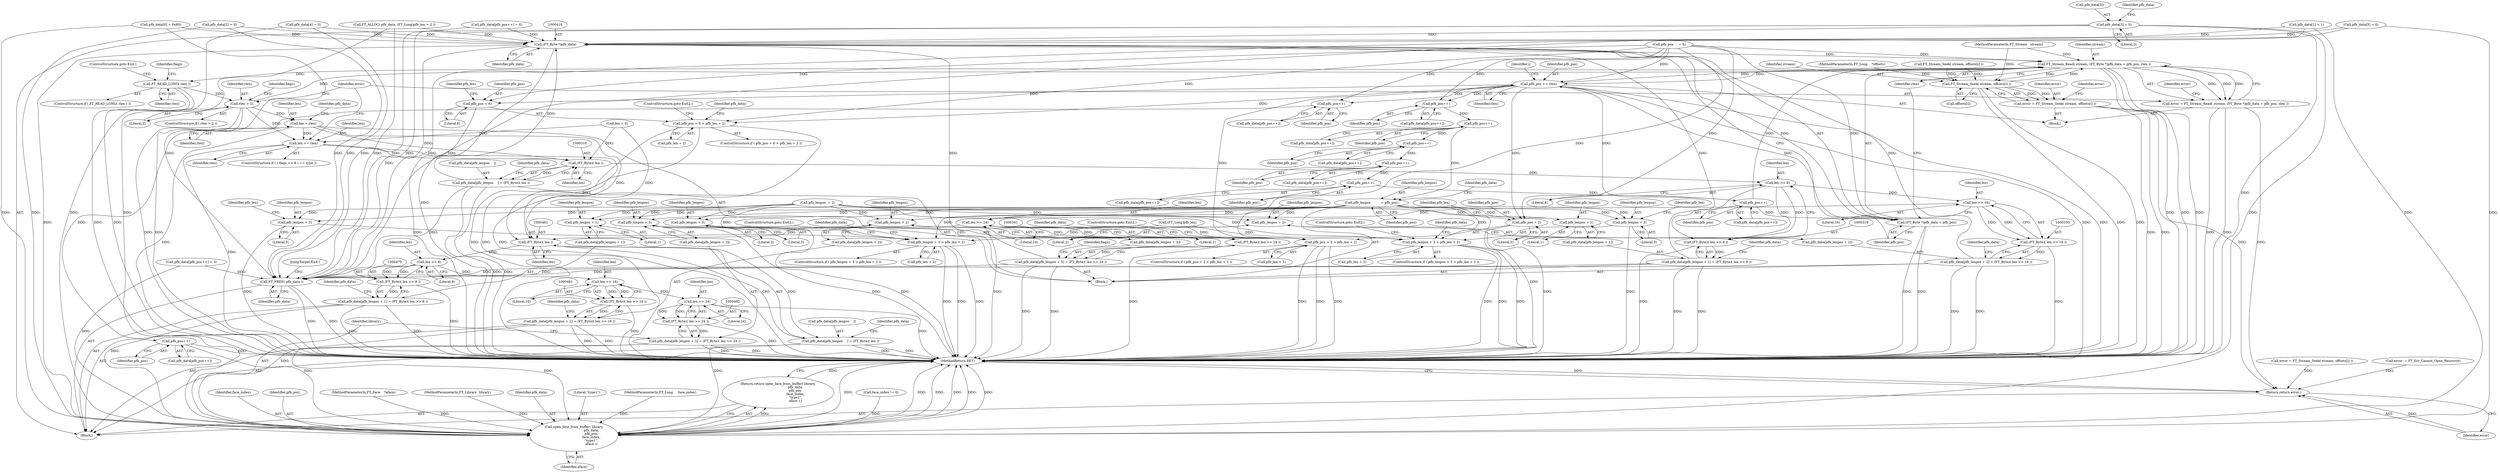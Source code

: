 digraph "0_savannah_b2ea64bcc6c385a8e8318f9c759450a07df58b6d@array" {
"1000207" [label="(Call,pfb_data[3] = 0)"];
"1000415" [label="(Call,(FT_Byte *)pfb_data)"];
"1000412" [label="(Call,FT_Stream_Read( stream, (FT_Byte *)pfb_data + pfb_pos, rlen ))"];
"1000246" [label="(Call,FT_Stream_Seek( stream, offsets[i] ))"];
"1000244" [label="(Call,error = FT_Stream_Seek( stream, offsets[i] ))"];
"1000508" [label="(Return,return error;)"];
"1000255" [label="(Call,FT_READ_LONG( rlen ))"];
"1000282" [label="(Call,rlen > 2)"];
"1000291" [label="(Call,len += rlen)"];
"1000309" [label="(Call,(FT_Byte)( len ))"];
"1000305" [label="(Call,pfb_data[pfb_lenpos    ] = (FT_Byte)( len ))"];
"1000505" [label="(Call,FT_FREE( pfb_data ))"];
"1000320" [label="(Call,len >> 8)"];
"1000318" [label="(Call,(FT_Byte)( len >> 8 ))"];
"1000312" [label="(Call,pfb_data[pfb_lenpos + 1] = (FT_Byte)( len >> 8 ))"];
"1000331" [label="(Call,len >> 16)"];
"1000329" [label="(Call,(FT_Byte)( len >> 16 ))"];
"1000323" [label="(Call,pfb_data[pfb_lenpos + 2] = (FT_Byte)( len >> 16 ))"];
"1000342" [label="(Call,len >> 24)"];
"1000340" [label="(Call,(FT_Byte)( len >> 24 ))"];
"1000334" [label="(Call,pfb_data[pfb_lenpos + 3] = (FT_Byte)( len >> 24 ))"];
"1000460" [label="(Call,(FT_Byte)( len ))"];
"1000456" [label="(Call,pfb_data[pfb_lenpos    ] = (FT_Byte)( len ))"];
"1000497" [label="(Call,open_face_from_buffer( library,\n                                  pfb_data,\n                                  pfb_pos,\n                                  face_index,\n                                  \"type1\",\n                                  aface ))"];
"1000496" [label="(Return,return open_face_from_buffer( library,\n                                  pfb_data,\n                                  pfb_pos,\n                                  face_index,\n                                  \"type1\",\n                                  aface );)"];
"1000471" [label="(Call,len >> 8)"];
"1000469" [label="(Call,(FT_Byte)( len >> 8 ))"];
"1000463" [label="(Call,pfb_data[pfb_lenpos + 1] = (FT_Byte)( len >> 8 ))"];
"1000482" [label="(Call,len >> 16)"];
"1000480" [label="(Call,(FT_Byte)( len >> 16 ))"];
"1000474" [label="(Call,pfb_data[pfb_lenpos + 2] = (FT_Byte)( len >> 16 ))"];
"1000493" [label="(Call,len >> 24)"];
"1000491" [label="(Call,(FT_Byte)( len >> 24 ))"];
"1000485" [label="(Call,pfb_data[pfb_lenpos + 3] = (FT_Byte)( len >> 24 ))"];
"1000372" [label="(Call,len = rlen)"];
"1000410" [label="(Call,error = FT_Stream_Read( stream, (FT_Byte *)pfb_data + pfb_pos, rlen ))"];
"1000423" [label="(Call,pfb_pos += rlen)"];
"1000353" [label="(Call,pfb_pos + 6 > pfb_len + 2)"];
"1000354" [label="(Call,pfb_pos + 6)"];
"1000364" [label="(Call,pfb_pos++)"];
"1000378" [label="(Call,pfb_pos++)"];
"1000383" [label="(Call,pfb_lenpos          = pfb_pos)"];
"1000297" [label="(Call,pfb_lenpos + 3 > pfb_len + 2)"];
"1000298" [label="(Call,pfb_lenpos + 3)"];
"1000315" [label="(Call,pfb_lenpos + 1)"];
"1000326" [label="(Call,pfb_lenpos + 2)"];
"1000337" [label="(Call,pfb_lenpos + 3)"];
"1000448" [label="(Call,pfb_lenpos + 3 > pfb_len + 2)"];
"1000449" [label="(Call,pfb_lenpos + 3)"];
"1000466" [label="(Call,pfb_lenpos + 1)"];
"1000477" [label="(Call,pfb_lenpos + 2)"];
"1000488" [label="(Call,pfb_lenpos + 3)"];
"1000389" [label="(Call,pfb_pos++)"];
"1000395" [label="(Call,pfb_pos++)"];
"1000401" [label="(Call,pfb_pos++)"];
"1000407" [label="(Call,pfb_pos++)"];
"1000414" [label="(Call,(FT_Byte *)pfb_data + pfb_pos)"];
"1000427" [label="(Call,pfb_pos + 2 > pfb_len + 2)"];
"1000428" [label="(Call,pfb_pos + 2)"];
"1000438" [label="(Call,pfb_pos++)"];
"1000444" [label="(Call,pfb_pos++)"];
"1000334" [label="(Call,pfb_data[pfb_lenpos + 3] = (FT_Byte)( len >> 24 ))"];
"1000441" [label="(Call,pfb_data[pfb_pos++] = 3)"];
"1000457" [label="(Call,pfb_data[pfb_lenpos    ])"];
"1000487" [label="(Identifier,pfb_data)"];
"1000389" [label="(Call,pfb_pos++)"];
"1000211" [label="(Literal,0)"];
"1000246" [label="(Call,FT_Stream_Seek( stream, offsets[i] ))"];
"1000336" [label="(Identifier,pfb_data)"];
"1000484" [label="(Literal,16)"];
"1000243" [label="(Block,)"];
"1000293" [label="(Identifier,rlen)"];
"1000202" [label="(Call,pfb_data[2] = 0)"];
"1000339" [label="(Literal,3)"];
"1000466" [label="(Call,pfb_lenpos + 1)"];
"1000325" [label="(Identifier,pfb_data)"];
"1000436" [label="(Call,pfb_data[pfb_pos++])"];
"1000208" [label="(Call,pfb_data[3])"];
"1000298" [label="(Call,pfb_lenpos + 3)"];
"1000418" [label="(Identifier,pfb_pos)"];
"1000333" [label="(Literal,16)"];
"1000358" [label="(Identifier,pfb_len)"];
"1000402" [label="(Identifier,pfb_pos)"];
"1000431" [label="(Call,pfb_len + 2)"];
"1000324" [label="(Call,pfb_data[pfb_lenpos + 2])"];
"1000427" [label="(Call,pfb_pos + 2 > pfb_len + 2)"];
"1000453" [label="(Identifier,pfb_len)"];
"1000448" [label="(Call,pfb_lenpos + 3 > pfb_len + 2)"];
"1000296" [label="(ControlStructure,if ( pfb_lenpos + 3 > pfb_len + 2 ))"];
"1000404" [label="(Call,pfb_data[pfb_pos++] = 0)"];
"1000390" [label="(Identifier,pfb_pos)"];
"1000469" [label="(Call,(FT_Byte)( len >> 8 ))"];
"1000315" [label="(Call,pfb_lenpos + 1)"];
"1000378" [label="(Call,pfb_pos++)"];
"1000302" [label="(Identifier,pfb_len)"];
"1000284" [label="(Literal,2)"];
"1000497" [label="(Call,open_face_from_buffer( library,\n                                  pfb_data,\n                                  pfb_pos,\n                                  face_index,\n                                  \"type1\",\n                                  aface ))"];
"1000485" [label="(Call,pfb_data[pfb_lenpos + 3] = (FT_Byte)( len >> 24 ))"];
"1000458" [label="(Identifier,pfb_data)"];
"1000332" [label="(Identifier,len)"];
"1000444" [label="(Call,pfb_pos++)"];
"1000225" [label="(Call,pfb_lenpos  = 2)"];
"1000285" [label="(ControlStructure,if ( ( flags >> 8 ) == type ))"];
"1000493" [label="(Call,len >> 24)"];
"1000331" [label="(Call,len >> 16)"];
"1000342" [label="(Call,len >> 24)"];
"1000343" [label="(Identifier,len)"];
"1000257" [label="(ControlStructure,goto Exit;)"];
"1000112" [label="(MethodParameterIn,FT_Long    *offsets)"];
"1000501" [label="(Identifier,face_index)"];
"1000483" [label="(Identifier,len)"];
"1000338" [label="(Identifier,pfb_lenpos)"];
"1000489" [label="(Identifier,pfb_lenpos)"];
"1000460" [label="(Call,(FT_Byte)( len ))"];
"1000357" [label="(Call,pfb_len + 2)"];
"1000306" [label="(Call,pfb_data[pfb_lenpos    ])"];
"1000388" [label="(Identifier,pfb_data)"];
"1000491" [label="(Call,(FT_Byte)( len >> 24 ))"];
"1000500" [label="(Identifier,pfb_pos)"];
"1000322" [label="(Literal,8)"];
"1000291" [label="(Call,len += rlen)"];
"1000118" [label="(Call,error  = FT_Err_Cannot_Open_Resource)"];
"1000297" [label="(Call,pfb_lenpos + 3 > pfb_len + 2)"];
"1000311" [label="(Identifier,len)"];
"1000317" [label="(Literal,1)"];
"1000374" [label="(Identifier,rlen)"];
"1000432" [label="(Identifier,pfb_len)"];
"1000477" [label="(Call,pfb_lenpos + 2)"];
"1000387" [label="(Call,pfb_data[pfb_pos++])"];
"1000212" [label="(Call,pfb_data[4] = 0)"];
"1000451" [label="(Literal,3)"];
"1000467" [label="(Identifier,pfb_lenpos)"];
"1000283" [label="(Identifier,rlen)"];
"1000288" [label="(Identifier,flags)"];
"1000401" [label="(Call,pfb_pos++)"];
"1000312" [label="(Call,pfb_data[pfb_lenpos + 1] = (FT_Byte)( len >> 8 ))"];
"1000480" [label="(Call,(FT_Byte)( len >> 16 ))"];
"1000115" [label="(MethodParameterIn,FT_Face    *aface)"];
"1000450" [label="(Identifier,pfb_lenpos)"];
"1000110" [label="(MethodParameterIn,FT_Library  library)"];
"1000352" [label="(ControlStructure,if ( pfb_pos + 6 > pfb_len + 2 ))"];
"1000471" [label="(Call,len >> 8)"];
"1000499" [label="(Identifier,pfb_data)"];
"1000301" [label="(Call,pfb_len + 2)"];
"1000248" [label="(Call,offsets[i])"];
"1000166" [label="(Call,FT_Stream_Seek( stream, offsets[i] ))"];
"1000486" [label="(Call,pfb_data[pfb_lenpos + 3])"];
"1000354" [label="(Call,pfb_pos + 6)"];
"1000299" [label="(Identifier,pfb_lenpos)"];
"1000116" [label="(Block,)"];
"1000376" [label="(Call,pfb_data[pfb_pos++])"];
"1000184" [label="(Call,FT_ALLOC( pfb_data, (FT_Long)pfb_len + 2 ))"];
"1000507" [label="(JumpTarget,Exit:)"];
"1000472" [label="(Identifier,len)"];
"1000428" [label="(Call,pfb_pos + 2)"];
"1000318" [label="(Call,(FT_Byte)( len >> 8 ))"];
"1000465" [label="(Identifier,pfb_data)"];
"1000197" [label="(Call,pfb_data[1] = 1)"];
"1000476" [label="(Identifier,pfb_data)"];
"1000305" [label="(Call,pfb_data[pfb_lenpos    ] = (FT_Byte)( len ))"];
"1000445" [label="(Identifier,pfb_pos)"];
"1000439" [label="(Identifier,pfb_pos)"];
"1000214" [label="(Identifier,pfb_data)"];
"1000353" [label="(Call,pfb_pos + 6 > pfb_len + 2)"];
"1000464" [label="(Call,pfb_data[pfb_lenpos + 1])"];
"1000335" [label="(Call,pfb_data[pfb_lenpos + 3])"];
"1000385" [label="(Identifier,pfb_pos)"];
"1000314" [label="(Identifier,pfb_data)"];
"1000217" [label="(Call,pfb_data[5] = 0)"];
"1000255" [label="(Call,FT_READ_LONG( rlen ))"];
"1000111" [label="(MethodParameterIn,FT_Stream   stream)"];
"1000426" [label="(ControlStructure,if ( pfb_pos + 2 > pfb_len + 2 ))"];
"1000473" [label="(Literal,8)"];
"1000254" [label="(ControlStructure,if ( FT_READ_LONG( rlen ) ))"];
"1000463" [label="(Call,pfb_data[pfb_lenpos + 1] = (FT_Byte)( len >> 8 ))"];
"1000494" [label="(Identifier,len)"];
"1000323" [label="(Call,pfb_data[pfb_lenpos + 2] = (FT_Byte)( len >> 16 ))"];
"1000468" [label="(Literal,1)"];
"1000282" [label="(Call,rlen > 2)"];
"1000295" [label="(Block,)"];
"1000300" [label="(Literal,3)"];
"1000320" [label="(Call,len >> 8)"];
"1000412" [label="(Call,FT_Stream_Read( stream, (FT_Byte *)pfb_data + pfb_pos, rlen ))"];
"1000307" [label="(Identifier,pfb_data)"];
"1000244" [label="(Call,error = FT_Stream_Seek( stream, offsets[i] ))"];
"1000423" [label="(Call,pfb_pos += rlen)"];
"1000419" [label="(Identifier,rlen)"];
"1000328" [label="(Literal,2)"];
"1000379" [label="(Identifier,pfb_pos)"];
"1000363" [label="(Identifier,pfb_data)"];
"1000281" [label="(ControlStructure,if ( rlen > 2 ))"];
"1000434" [label="(ControlStructure,goto Exit2;)"];
"1000326" [label="(Call,pfb_lenpos + 2)"];
"1000247" [label="(Identifier,stream)"];
"1000313" [label="(Call,pfb_data[pfb_lenpos + 1])"];
"1000414" [label="(Call,(FT_Byte *)pfb_data + pfb_pos)"];
"1000260" [label="(Identifier,flags)"];
"1000292" [label="(Identifier,len)"];
"1000503" [label="(Identifier,aface)"];
"1000252" [label="(Identifier,error)"];
"1000242" [label="(Identifier,i)"];
"1000456" [label="(Call,pfb_data[pfb_lenpos    ] = (FT_Byte)( len ))"];
"1000384" [label="(Identifier,pfb_lenpos)"];
"1000222" [label="(Call,pfb_pos     = 6)"];
"1000475" [label="(Call,pfb_data[pfb_lenpos + 2])"];
"1000340" [label="(Call,(FT_Byte)( len >> 24 ))"];
"1000474" [label="(Call,pfb_data[pfb_lenpos + 2] = (FT_Byte)( len >> 16 ))"];
"1000373" [label="(Identifier,len)"];
"1000355" [label="(Identifier,pfb_pos)"];
"1000187" [label="(Call,(FT_Long)pfb_len)"];
"1000417" [label="(Identifier,pfb_data)"];
"1000506" [label="(Identifier,pfb_data)"];
"1000344" [label="(Literal,24)"];
"1000430" [label="(Literal,2)"];
"1000372" [label="(Call,len = rlen)"];
"1000327" [label="(Identifier,pfb_lenpos)"];
"1000425" [label="(Identifier,rlen)"];
"1000393" [label="(Call,pfb_data[pfb_pos++])"];
"1000348" [label="(Identifier,flags)"];
"1000164" [label="(Call,error = FT_Stream_Seek( stream, offsets[i] ))"];
"1000377" [label="(Identifier,pfb_data)"];
"1000396" [label="(Identifier,pfb_pos)"];
"1000452" [label="(Call,pfb_len + 2)"];
"1000360" [label="(ControlStructure,goto Exit2;)"];
"1000316" [label="(Identifier,pfb_lenpos)"];
"1000505" [label="(Call,FT_FREE( pfb_data ))"];
"1000502" [label="(Literal,\"type1\")"];
"1000362" [label="(Call,pfb_data[pfb_pos++])"];
"1000424" [label="(Identifier,pfb_pos)"];
"1000498" [label="(Identifier,library)"];
"1000321" [label="(Identifier,len)"];
"1000438" [label="(Call,pfb_pos++)"];
"1000478" [label="(Identifier,pfb_lenpos)"];
"1000482" [label="(Call,len >> 16)"];
"1000207" [label="(Call,pfb_data[3] = 0)"];
"1000510" [label="(MethodReturn,RET)"];
"1000114" [label="(MethodParameterIn,FT_Long     face_index)"];
"1000495" [label="(Literal,24)"];
"1000245" [label="(Identifier,error)"];
"1000447" [label="(ControlStructure,if ( pfb_lenpos + 3 > pfb_len + 2 ))"];
"1000455" [label="(ControlStructure,goto Exit2;)"];
"1000509" [label="(Identifier,error)"];
"1000408" [label="(Identifier,pfb_pos)"];
"1000479" [label="(Literal,2)"];
"1000462" [label="(Identifier,len)"];
"1000437" [label="(Identifier,pfb_data)"];
"1000356" [label="(Literal,6)"];
"1000488" [label="(Call,pfb_lenpos + 3)"];
"1000364" [label="(Call,pfb_pos++)"];
"1000395" [label="(Call,pfb_pos++)"];
"1000256" [label="(Identifier,rlen)"];
"1000399" [label="(Call,pfb_data[pfb_pos++])"];
"1000413" [label="(Identifier,stream)"];
"1000411" [label="(Identifier,error)"];
"1000496" [label="(Return,return open_face_from_buffer( library,\n                                  pfb_data,\n                                  pfb_pos,\n                                  face_index,\n                                  \"type1\",\n                                  aface );)"];
"1000442" [label="(Call,pfb_data[pfb_pos++])"];
"1000410" [label="(Call,error = FT_Stream_Read( stream, (FT_Byte *)pfb_data + pfb_pos, rlen ))"];
"1000407" [label="(Call,pfb_pos++)"];
"1000429" [label="(Identifier,pfb_pos)"];
"1000383" [label="(Call,pfb_lenpos          = pfb_pos)"];
"1000490" [label="(Literal,3)"];
"1000415" [label="(Call,(FT_Byte *)pfb_data)"];
"1000192" [label="(Call,pfb_data[0] = 0x80)"];
"1000228" [label="(Call,len = 0)"];
"1000421" [label="(Identifier,error)"];
"1000304" [label="(ControlStructure,goto Exit2;)"];
"1000329" [label="(Call,(FT_Byte)( len >> 16 ))"];
"1000365" [label="(Identifier,pfb_pos)"];
"1000405" [label="(Call,pfb_data[pfb_pos++])"];
"1000449" [label="(Call,pfb_lenpos + 3)"];
"1000508" [label="(Return,return error;)"];
"1000146" [label="(Call,face_index != 0)"];
"1000337" [label="(Call,pfb_lenpos + 3)"];
"1000309" [label="(Call,(FT_Byte)( len ))"];
"1000207" -> "1000116"  [label="AST: "];
"1000207" -> "1000211"  [label="CFG: "];
"1000208" -> "1000207"  [label="AST: "];
"1000211" -> "1000207"  [label="AST: "];
"1000214" -> "1000207"  [label="CFG: "];
"1000207" -> "1000510"  [label="DDG: "];
"1000207" -> "1000415"  [label="DDG: "];
"1000207" -> "1000497"  [label="DDG: "];
"1000207" -> "1000505"  [label="DDG: "];
"1000415" -> "1000414"  [label="AST: "];
"1000415" -> "1000417"  [label="CFG: "];
"1000416" -> "1000415"  [label="AST: "];
"1000417" -> "1000415"  [label="AST: "];
"1000418" -> "1000415"  [label="CFG: "];
"1000415" -> "1000510"  [label="DDG: "];
"1000415" -> "1000412"  [label="DDG: "];
"1000415" -> "1000414"  [label="DDG: "];
"1000404" -> "1000415"  [label="DDG: "];
"1000184" -> "1000415"  [label="DDG: "];
"1000312" -> "1000415"  [label="DDG: "];
"1000323" -> "1000415"  [label="DDG: "];
"1000334" -> "1000415"  [label="DDG: "];
"1000197" -> "1000415"  [label="DDG: "];
"1000217" -> "1000415"  [label="DDG: "];
"1000202" -> "1000415"  [label="DDG: "];
"1000305" -> "1000415"  [label="DDG: "];
"1000212" -> "1000415"  [label="DDG: "];
"1000192" -> "1000415"  [label="DDG: "];
"1000415" -> "1000497"  [label="DDG: "];
"1000415" -> "1000505"  [label="DDG: "];
"1000412" -> "1000410"  [label="AST: "];
"1000412" -> "1000419"  [label="CFG: "];
"1000413" -> "1000412"  [label="AST: "];
"1000414" -> "1000412"  [label="AST: "];
"1000419" -> "1000412"  [label="AST: "];
"1000410" -> "1000412"  [label="CFG: "];
"1000412" -> "1000510"  [label="DDG: "];
"1000412" -> "1000510"  [label="DDG: "];
"1000412" -> "1000510"  [label="DDG: "];
"1000412" -> "1000246"  [label="DDG: "];
"1000412" -> "1000255"  [label="DDG: "];
"1000412" -> "1000410"  [label="DDG: "];
"1000412" -> "1000410"  [label="DDG: "];
"1000412" -> "1000410"  [label="DDG: "];
"1000246" -> "1000412"  [label="DDG: "];
"1000111" -> "1000412"  [label="DDG: "];
"1000222" -> "1000412"  [label="DDG: "];
"1000407" -> "1000412"  [label="DDG: "];
"1000423" -> "1000412"  [label="DDG: "];
"1000282" -> "1000412"  [label="DDG: "];
"1000412" -> "1000423"  [label="DDG: "];
"1000246" -> "1000244"  [label="AST: "];
"1000246" -> "1000248"  [label="CFG: "];
"1000247" -> "1000246"  [label="AST: "];
"1000248" -> "1000246"  [label="AST: "];
"1000244" -> "1000246"  [label="CFG: "];
"1000246" -> "1000510"  [label="DDG: "];
"1000246" -> "1000510"  [label="DDG: "];
"1000246" -> "1000244"  [label="DDG: "];
"1000246" -> "1000244"  [label="DDG: "];
"1000166" -> "1000246"  [label="DDG: "];
"1000166" -> "1000246"  [label="DDG: "];
"1000111" -> "1000246"  [label="DDG: "];
"1000112" -> "1000246"  [label="DDG: "];
"1000244" -> "1000243"  [label="AST: "];
"1000245" -> "1000244"  [label="AST: "];
"1000252" -> "1000244"  [label="CFG: "];
"1000244" -> "1000510"  [label="DDG: "];
"1000244" -> "1000510"  [label="DDG: "];
"1000244" -> "1000508"  [label="DDG: "];
"1000508" -> "1000116"  [label="AST: "];
"1000508" -> "1000509"  [label="CFG: "];
"1000509" -> "1000508"  [label="AST: "];
"1000510" -> "1000508"  [label="CFG: "];
"1000508" -> "1000510"  [label="DDG: "];
"1000509" -> "1000508"  [label="DDG: "];
"1000410" -> "1000508"  [label="DDG: "];
"1000164" -> "1000508"  [label="DDG: "];
"1000118" -> "1000508"  [label="DDG: "];
"1000255" -> "1000254"  [label="AST: "];
"1000255" -> "1000256"  [label="CFG: "];
"1000256" -> "1000255"  [label="AST: "];
"1000257" -> "1000255"  [label="CFG: "];
"1000260" -> "1000255"  [label="CFG: "];
"1000255" -> "1000510"  [label="DDG: "];
"1000255" -> "1000510"  [label="DDG: "];
"1000255" -> "1000282"  [label="DDG: "];
"1000282" -> "1000281"  [label="AST: "];
"1000282" -> "1000284"  [label="CFG: "];
"1000283" -> "1000282"  [label="AST: "];
"1000284" -> "1000282"  [label="AST: "];
"1000288" -> "1000282"  [label="CFG: "];
"1000411" -> "1000282"  [label="CFG: "];
"1000282" -> "1000510"  [label="DDG: "];
"1000282" -> "1000510"  [label="DDG: "];
"1000282" -> "1000291"  [label="DDG: "];
"1000282" -> "1000372"  [label="DDG: "];
"1000291" -> "1000285"  [label="AST: "];
"1000291" -> "1000293"  [label="CFG: "];
"1000292" -> "1000291"  [label="AST: "];
"1000293" -> "1000291"  [label="AST: "];
"1000411" -> "1000291"  [label="CFG: "];
"1000291" -> "1000510"  [label="DDG: "];
"1000228" -> "1000291"  [label="DDG: "];
"1000372" -> "1000291"  [label="DDG: "];
"1000291" -> "1000309"  [label="DDG: "];
"1000291" -> "1000460"  [label="DDG: "];
"1000309" -> "1000305"  [label="AST: "];
"1000309" -> "1000311"  [label="CFG: "];
"1000310" -> "1000309"  [label="AST: "];
"1000311" -> "1000309"  [label="AST: "];
"1000305" -> "1000309"  [label="CFG: "];
"1000309" -> "1000305"  [label="DDG: "];
"1000228" -> "1000309"  [label="DDG: "];
"1000372" -> "1000309"  [label="DDG: "];
"1000309" -> "1000320"  [label="DDG: "];
"1000305" -> "1000295"  [label="AST: "];
"1000306" -> "1000305"  [label="AST: "];
"1000314" -> "1000305"  [label="CFG: "];
"1000305" -> "1000510"  [label="DDG: "];
"1000305" -> "1000510"  [label="DDG: "];
"1000305" -> "1000505"  [label="DDG: "];
"1000505" -> "1000116"  [label="AST: "];
"1000505" -> "1000506"  [label="CFG: "];
"1000506" -> "1000505"  [label="AST: "];
"1000507" -> "1000505"  [label="CFG: "];
"1000505" -> "1000510"  [label="DDG: "];
"1000505" -> "1000510"  [label="DDG: "];
"1000441" -> "1000505"  [label="DDG: "];
"1000404" -> "1000505"  [label="DDG: "];
"1000184" -> "1000505"  [label="DDG: "];
"1000312" -> "1000505"  [label="DDG: "];
"1000323" -> "1000505"  [label="DDG: "];
"1000334" -> "1000505"  [label="DDG: "];
"1000197" -> "1000505"  [label="DDG: "];
"1000217" -> "1000505"  [label="DDG: "];
"1000202" -> "1000505"  [label="DDG: "];
"1000212" -> "1000505"  [label="DDG: "];
"1000192" -> "1000505"  [label="DDG: "];
"1000320" -> "1000318"  [label="AST: "];
"1000320" -> "1000322"  [label="CFG: "];
"1000321" -> "1000320"  [label="AST: "];
"1000322" -> "1000320"  [label="AST: "];
"1000318" -> "1000320"  [label="CFG: "];
"1000320" -> "1000318"  [label="DDG: "];
"1000320" -> "1000318"  [label="DDG: "];
"1000320" -> "1000331"  [label="DDG: "];
"1000318" -> "1000312"  [label="AST: "];
"1000319" -> "1000318"  [label="AST: "];
"1000312" -> "1000318"  [label="CFG: "];
"1000318" -> "1000510"  [label="DDG: "];
"1000318" -> "1000312"  [label="DDG: "];
"1000312" -> "1000295"  [label="AST: "];
"1000313" -> "1000312"  [label="AST: "];
"1000325" -> "1000312"  [label="CFG: "];
"1000312" -> "1000510"  [label="DDG: "];
"1000312" -> "1000510"  [label="DDG: "];
"1000331" -> "1000329"  [label="AST: "];
"1000331" -> "1000333"  [label="CFG: "];
"1000332" -> "1000331"  [label="AST: "];
"1000333" -> "1000331"  [label="AST: "];
"1000329" -> "1000331"  [label="CFG: "];
"1000331" -> "1000329"  [label="DDG: "];
"1000331" -> "1000329"  [label="DDG: "];
"1000331" -> "1000342"  [label="DDG: "];
"1000329" -> "1000323"  [label="AST: "];
"1000330" -> "1000329"  [label="AST: "];
"1000323" -> "1000329"  [label="CFG: "];
"1000329" -> "1000510"  [label="DDG: "];
"1000329" -> "1000323"  [label="DDG: "];
"1000323" -> "1000295"  [label="AST: "];
"1000324" -> "1000323"  [label="AST: "];
"1000336" -> "1000323"  [label="CFG: "];
"1000323" -> "1000510"  [label="DDG: "];
"1000323" -> "1000510"  [label="DDG: "];
"1000342" -> "1000340"  [label="AST: "];
"1000342" -> "1000344"  [label="CFG: "];
"1000343" -> "1000342"  [label="AST: "];
"1000344" -> "1000342"  [label="AST: "];
"1000340" -> "1000342"  [label="CFG: "];
"1000342" -> "1000510"  [label="DDG: "];
"1000342" -> "1000340"  [label="DDG: "];
"1000342" -> "1000340"  [label="DDG: "];
"1000342" -> "1000460"  [label="DDG: "];
"1000340" -> "1000334"  [label="AST: "];
"1000341" -> "1000340"  [label="AST: "];
"1000334" -> "1000340"  [label="CFG: "];
"1000340" -> "1000510"  [label="DDG: "];
"1000340" -> "1000334"  [label="DDG: "];
"1000334" -> "1000295"  [label="AST: "];
"1000335" -> "1000334"  [label="AST: "];
"1000348" -> "1000334"  [label="CFG: "];
"1000334" -> "1000510"  [label="DDG: "];
"1000334" -> "1000510"  [label="DDG: "];
"1000460" -> "1000456"  [label="AST: "];
"1000460" -> "1000462"  [label="CFG: "];
"1000461" -> "1000460"  [label="AST: "];
"1000462" -> "1000460"  [label="AST: "];
"1000456" -> "1000460"  [label="CFG: "];
"1000460" -> "1000456"  [label="DDG: "];
"1000228" -> "1000460"  [label="DDG: "];
"1000372" -> "1000460"  [label="DDG: "];
"1000460" -> "1000471"  [label="DDG: "];
"1000456" -> "1000116"  [label="AST: "];
"1000457" -> "1000456"  [label="AST: "];
"1000465" -> "1000456"  [label="CFG: "];
"1000456" -> "1000510"  [label="DDG: "];
"1000456" -> "1000510"  [label="DDG: "];
"1000456" -> "1000497"  [label="DDG: "];
"1000497" -> "1000496"  [label="AST: "];
"1000497" -> "1000503"  [label="CFG: "];
"1000498" -> "1000497"  [label="AST: "];
"1000499" -> "1000497"  [label="AST: "];
"1000500" -> "1000497"  [label="AST: "];
"1000501" -> "1000497"  [label="AST: "];
"1000502" -> "1000497"  [label="AST: "];
"1000503" -> "1000497"  [label="AST: "];
"1000496" -> "1000497"  [label="CFG: "];
"1000497" -> "1000510"  [label="DDG: "];
"1000497" -> "1000510"  [label="DDG: "];
"1000497" -> "1000510"  [label="DDG: "];
"1000497" -> "1000510"  [label="DDG: "];
"1000497" -> "1000510"  [label="DDG: "];
"1000497" -> "1000510"  [label="DDG: "];
"1000497" -> "1000496"  [label="DDG: "];
"1000110" -> "1000497"  [label="DDG: "];
"1000184" -> "1000497"  [label="DDG: "];
"1000474" -> "1000497"  [label="DDG: "];
"1000463" -> "1000497"  [label="DDG: "];
"1000197" -> "1000497"  [label="DDG: "];
"1000441" -> "1000497"  [label="DDG: "];
"1000485" -> "1000497"  [label="DDG: "];
"1000217" -> "1000497"  [label="DDG: "];
"1000202" -> "1000497"  [label="DDG: "];
"1000212" -> "1000497"  [label="DDG: "];
"1000192" -> "1000497"  [label="DDG: "];
"1000444" -> "1000497"  [label="DDG: "];
"1000146" -> "1000497"  [label="DDG: "];
"1000114" -> "1000497"  [label="DDG: "];
"1000115" -> "1000497"  [label="DDG: "];
"1000496" -> "1000116"  [label="AST: "];
"1000510" -> "1000496"  [label="CFG: "];
"1000496" -> "1000510"  [label="DDG: "];
"1000471" -> "1000469"  [label="AST: "];
"1000471" -> "1000473"  [label="CFG: "];
"1000472" -> "1000471"  [label="AST: "];
"1000473" -> "1000471"  [label="AST: "];
"1000469" -> "1000471"  [label="CFG: "];
"1000471" -> "1000469"  [label="DDG: "];
"1000471" -> "1000469"  [label="DDG: "];
"1000471" -> "1000482"  [label="DDG: "];
"1000469" -> "1000463"  [label="AST: "];
"1000470" -> "1000469"  [label="AST: "];
"1000463" -> "1000469"  [label="CFG: "];
"1000469" -> "1000510"  [label="DDG: "];
"1000469" -> "1000463"  [label="DDG: "];
"1000463" -> "1000116"  [label="AST: "];
"1000464" -> "1000463"  [label="AST: "];
"1000476" -> "1000463"  [label="CFG: "];
"1000463" -> "1000510"  [label="DDG: "];
"1000463" -> "1000510"  [label="DDG: "];
"1000482" -> "1000480"  [label="AST: "];
"1000482" -> "1000484"  [label="CFG: "];
"1000483" -> "1000482"  [label="AST: "];
"1000484" -> "1000482"  [label="AST: "];
"1000480" -> "1000482"  [label="CFG: "];
"1000482" -> "1000480"  [label="DDG: "];
"1000482" -> "1000480"  [label="DDG: "];
"1000482" -> "1000493"  [label="DDG: "];
"1000480" -> "1000474"  [label="AST: "];
"1000481" -> "1000480"  [label="AST: "];
"1000474" -> "1000480"  [label="CFG: "];
"1000480" -> "1000510"  [label="DDG: "];
"1000480" -> "1000474"  [label="DDG: "];
"1000474" -> "1000116"  [label="AST: "];
"1000475" -> "1000474"  [label="AST: "];
"1000487" -> "1000474"  [label="CFG: "];
"1000474" -> "1000510"  [label="DDG: "];
"1000474" -> "1000510"  [label="DDG: "];
"1000493" -> "1000491"  [label="AST: "];
"1000493" -> "1000495"  [label="CFG: "];
"1000494" -> "1000493"  [label="AST: "];
"1000495" -> "1000493"  [label="AST: "];
"1000491" -> "1000493"  [label="CFG: "];
"1000493" -> "1000510"  [label="DDG: "];
"1000493" -> "1000491"  [label="DDG: "];
"1000493" -> "1000491"  [label="DDG: "];
"1000491" -> "1000485"  [label="AST: "];
"1000492" -> "1000491"  [label="AST: "];
"1000485" -> "1000491"  [label="CFG: "];
"1000491" -> "1000510"  [label="DDG: "];
"1000491" -> "1000485"  [label="DDG: "];
"1000485" -> "1000116"  [label="AST: "];
"1000486" -> "1000485"  [label="AST: "];
"1000498" -> "1000485"  [label="CFG: "];
"1000485" -> "1000510"  [label="DDG: "];
"1000485" -> "1000510"  [label="DDG: "];
"1000372" -> "1000295"  [label="AST: "];
"1000372" -> "1000374"  [label="CFG: "];
"1000373" -> "1000372"  [label="AST: "];
"1000374" -> "1000372"  [label="AST: "];
"1000377" -> "1000372"  [label="CFG: "];
"1000372" -> "1000510"  [label="DDG: "];
"1000410" -> "1000243"  [label="AST: "];
"1000411" -> "1000410"  [label="AST: "];
"1000421" -> "1000410"  [label="CFG: "];
"1000410" -> "1000510"  [label="DDG: "];
"1000410" -> "1000510"  [label="DDG: "];
"1000423" -> "1000243"  [label="AST: "];
"1000423" -> "1000425"  [label="CFG: "];
"1000424" -> "1000423"  [label="AST: "];
"1000425" -> "1000423"  [label="AST: "];
"1000242" -> "1000423"  [label="CFG: "];
"1000423" -> "1000510"  [label="DDG: "];
"1000423" -> "1000510"  [label="DDG: "];
"1000423" -> "1000353"  [label="DDG: "];
"1000423" -> "1000354"  [label="DDG: "];
"1000423" -> "1000364"  [label="DDG: "];
"1000423" -> "1000414"  [label="DDG: "];
"1000222" -> "1000423"  [label="DDG: "];
"1000407" -> "1000423"  [label="DDG: "];
"1000423" -> "1000427"  [label="DDG: "];
"1000423" -> "1000428"  [label="DDG: "];
"1000423" -> "1000438"  [label="DDG: "];
"1000353" -> "1000352"  [label="AST: "];
"1000353" -> "1000357"  [label="CFG: "];
"1000354" -> "1000353"  [label="AST: "];
"1000357" -> "1000353"  [label="AST: "];
"1000360" -> "1000353"  [label="CFG: "];
"1000363" -> "1000353"  [label="CFG: "];
"1000353" -> "1000510"  [label="DDG: "];
"1000353" -> "1000510"  [label="DDG: "];
"1000353" -> "1000510"  [label="DDG: "];
"1000222" -> "1000353"  [label="DDG: "];
"1000354" -> "1000356"  [label="CFG: "];
"1000355" -> "1000354"  [label="AST: "];
"1000356" -> "1000354"  [label="AST: "];
"1000358" -> "1000354"  [label="CFG: "];
"1000354" -> "1000510"  [label="DDG: "];
"1000222" -> "1000354"  [label="DDG: "];
"1000364" -> "1000362"  [label="AST: "];
"1000364" -> "1000365"  [label="CFG: "];
"1000365" -> "1000364"  [label="AST: "];
"1000362" -> "1000364"  [label="CFG: "];
"1000222" -> "1000364"  [label="DDG: "];
"1000364" -> "1000378"  [label="DDG: "];
"1000378" -> "1000376"  [label="AST: "];
"1000378" -> "1000379"  [label="CFG: "];
"1000379" -> "1000378"  [label="AST: "];
"1000376" -> "1000378"  [label="CFG: "];
"1000378" -> "1000383"  [label="DDG: "];
"1000378" -> "1000389"  [label="DDG: "];
"1000383" -> "1000295"  [label="AST: "];
"1000383" -> "1000385"  [label="CFG: "];
"1000384" -> "1000383"  [label="AST: "];
"1000385" -> "1000383"  [label="AST: "];
"1000388" -> "1000383"  [label="CFG: "];
"1000383" -> "1000510"  [label="DDG: "];
"1000383" -> "1000297"  [label="DDG: "];
"1000383" -> "1000298"  [label="DDG: "];
"1000383" -> "1000315"  [label="DDG: "];
"1000383" -> "1000326"  [label="DDG: "];
"1000383" -> "1000337"  [label="DDG: "];
"1000383" -> "1000448"  [label="DDG: "];
"1000383" -> "1000449"  [label="DDG: "];
"1000383" -> "1000466"  [label="DDG: "];
"1000383" -> "1000477"  [label="DDG: "];
"1000383" -> "1000488"  [label="DDG: "];
"1000297" -> "1000296"  [label="AST: "];
"1000297" -> "1000301"  [label="CFG: "];
"1000298" -> "1000297"  [label="AST: "];
"1000301" -> "1000297"  [label="AST: "];
"1000304" -> "1000297"  [label="CFG: "];
"1000307" -> "1000297"  [label="CFG: "];
"1000297" -> "1000510"  [label="DDG: "];
"1000297" -> "1000510"  [label="DDG: "];
"1000297" -> "1000510"  [label="DDG: "];
"1000225" -> "1000297"  [label="DDG: "];
"1000187" -> "1000297"  [label="DDG: "];
"1000298" -> "1000300"  [label="CFG: "];
"1000299" -> "1000298"  [label="AST: "];
"1000300" -> "1000298"  [label="AST: "];
"1000302" -> "1000298"  [label="CFG: "];
"1000298" -> "1000510"  [label="DDG: "];
"1000225" -> "1000298"  [label="DDG: "];
"1000315" -> "1000313"  [label="AST: "];
"1000315" -> "1000317"  [label="CFG: "];
"1000316" -> "1000315"  [label="AST: "];
"1000317" -> "1000315"  [label="AST: "];
"1000313" -> "1000315"  [label="CFG: "];
"1000225" -> "1000315"  [label="DDG: "];
"1000326" -> "1000324"  [label="AST: "];
"1000326" -> "1000328"  [label="CFG: "];
"1000327" -> "1000326"  [label="AST: "];
"1000328" -> "1000326"  [label="AST: "];
"1000324" -> "1000326"  [label="CFG: "];
"1000225" -> "1000326"  [label="DDG: "];
"1000337" -> "1000335"  [label="AST: "];
"1000337" -> "1000339"  [label="CFG: "];
"1000338" -> "1000337"  [label="AST: "];
"1000339" -> "1000337"  [label="AST: "];
"1000335" -> "1000337"  [label="CFG: "];
"1000337" -> "1000510"  [label="DDG: "];
"1000225" -> "1000337"  [label="DDG: "];
"1000448" -> "1000447"  [label="AST: "];
"1000448" -> "1000452"  [label="CFG: "];
"1000449" -> "1000448"  [label="AST: "];
"1000452" -> "1000448"  [label="AST: "];
"1000455" -> "1000448"  [label="CFG: "];
"1000458" -> "1000448"  [label="CFG: "];
"1000448" -> "1000510"  [label="DDG: "];
"1000448" -> "1000510"  [label="DDG: "];
"1000448" -> "1000510"  [label="DDG: "];
"1000225" -> "1000448"  [label="DDG: "];
"1000187" -> "1000448"  [label="DDG: "];
"1000449" -> "1000451"  [label="CFG: "];
"1000450" -> "1000449"  [label="AST: "];
"1000451" -> "1000449"  [label="AST: "];
"1000453" -> "1000449"  [label="CFG: "];
"1000449" -> "1000510"  [label="DDG: "];
"1000225" -> "1000449"  [label="DDG: "];
"1000466" -> "1000464"  [label="AST: "];
"1000466" -> "1000468"  [label="CFG: "];
"1000467" -> "1000466"  [label="AST: "];
"1000468" -> "1000466"  [label="AST: "];
"1000464" -> "1000466"  [label="CFG: "];
"1000225" -> "1000466"  [label="DDG: "];
"1000477" -> "1000475"  [label="AST: "];
"1000477" -> "1000479"  [label="CFG: "];
"1000478" -> "1000477"  [label="AST: "];
"1000479" -> "1000477"  [label="AST: "];
"1000475" -> "1000477"  [label="CFG: "];
"1000225" -> "1000477"  [label="DDG: "];
"1000488" -> "1000486"  [label="AST: "];
"1000488" -> "1000490"  [label="CFG: "];
"1000489" -> "1000488"  [label="AST: "];
"1000490" -> "1000488"  [label="AST: "];
"1000486" -> "1000488"  [label="CFG: "];
"1000488" -> "1000510"  [label="DDG: "];
"1000225" -> "1000488"  [label="DDG: "];
"1000389" -> "1000387"  [label="AST: "];
"1000389" -> "1000390"  [label="CFG: "];
"1000390" -> "1000389"  [label="AST: "];
"1000387" -> "1000389"  [label="CFG: "];
"1000389" -> "1000395"  [label="DDG: "];
"1000395" -> "1000393"  [label="AST: "];
"1000395" -> "1000396"  [label="CFG: "];
"1000396" -> "1000395"  [label="AST: "];
"1000393" -> "1000395"  [label="CFG: "];
"1000395" -> "1000401"  [label="DDG: "];
"1000401" -> "1000399"  [label="AST: "];
"1000401" -> "1000402"  [label="CFG: "];
"1000402" -> "1000401"  [label="AST: "];
"1000399" -> "1000401"  [label="CFG: "];
"1000401" -> "1000407"  [label="DDG: "];
"1000407" -> "1000405"  [label="AST: "];
"1000407" -> "1000408"  [label="CFG: "];
"1000408" -> "1000407"  [label="AST: "];
"1000405" -> "1000407"  [label="CFG: "];
"1000407" -> "1000414"  [label="DDG: "];
"1000414" -> "1000418"  [label="CFG: "];
"1000418" -> "1000414"  [label="AST: "];
"1000419" -> "1000414"  [label="CFG: "];
"1000414" -> "1000510"  [label="DDG: "];
"1000414" -> "1000510"  [label="DDG: "];
"1000222" -> "1000414"  [label="DDG: "];
"1000427" -> "1000426"  [label="AST: "];
"1000427" -> "1000431"  [label="CFG: "];
"1000428" -> "1000427"  [label="AST: "];
"1000431" -> "1000427"  [label="AST: "];
"1000434" -> "1000427"  [label="CFG: "];
"1000437" -> "1000427"  [label="CFG: "];
"1000427" -> "1000510"  [label="DDG: "];
"1000427" -> "1000510"  [label="DDG: "];
"1000427" -> "1000510"  [label="DDG: "];
"1000222" -> "1000427"  [label="DDG: "];
"1000187" -> "1000427"  [label="DDG: "];
"1000428" -> "1000430"  [label="CFG: "];
"1000429" -> "1000428"  [label="AST: "];
"1000430" -> "1000428"  [label="AST: "];
"1000432" -> "1000428"  [label="CFG: "];
"1000428" -> "1000510"  [label="DDG: "];
"1000222" -> "1000428"  [label="DDG: "];
"1000438" -> "1000436"  [label="AST: "];
"1000438" -> "1000439"  [label="CFG: "];
"1000439" -> "1000438"  [label="AST: "];
"1000436" -> "1000438"  [label="CFG: "];
"1000222" -> "1000438"  [label="DDG: "];
"1000438" -> "1000444"  [label="DDG: "];
"1000444" -> "1000442"  [label="AST: "];
"1000444" -> "1000445"  [label="CFG: "];
"1000445" -> "1000444"  [label="AST: "];
"1000442" -> "1000444"  [label="CFG: "];
"1000444" -> "1000510"  [label="DDG: "];
}
